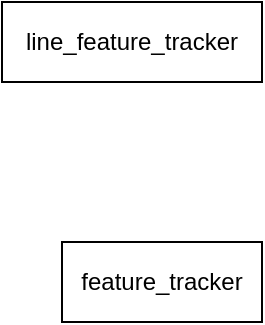 <mxfile>
    <diagram id="s6thlm2vLe0c_CZNFlnq" name="Page-1">
        <mxGraphModel dx="350" dy="286" grid="1" gridSize="10" guides="1" tooltips="1" connect="1" arrows="1" fold="1" page="1" pageScale="1" pageWidth="827" pageHeight="1169" math="0" shadow="0">
            <root>
                <mxCell id="0"/>
                <mxCell id="1" parent="0"/>
                <mxCell id="2" value="feature_tracker" style="rounded=0;whiteSpace=wrap;html=1;" vertex="1" parent="1">
                    <mxGeometry x="240" y="240" width="100" height="40" as="geometry"/>
                </mxCell>
                <mxCell id="3" value="line_feature_tracker" style="rounded=0;whiteSpace=wrap;html=1;" vertex="1" parent="1">
                    <mxGeometry x="210" y="120" width="130" height="40" as="geometry"/>
                </mxCell>
            </root>
        </mxGraphModel>
    </diagram>
</mxfile>